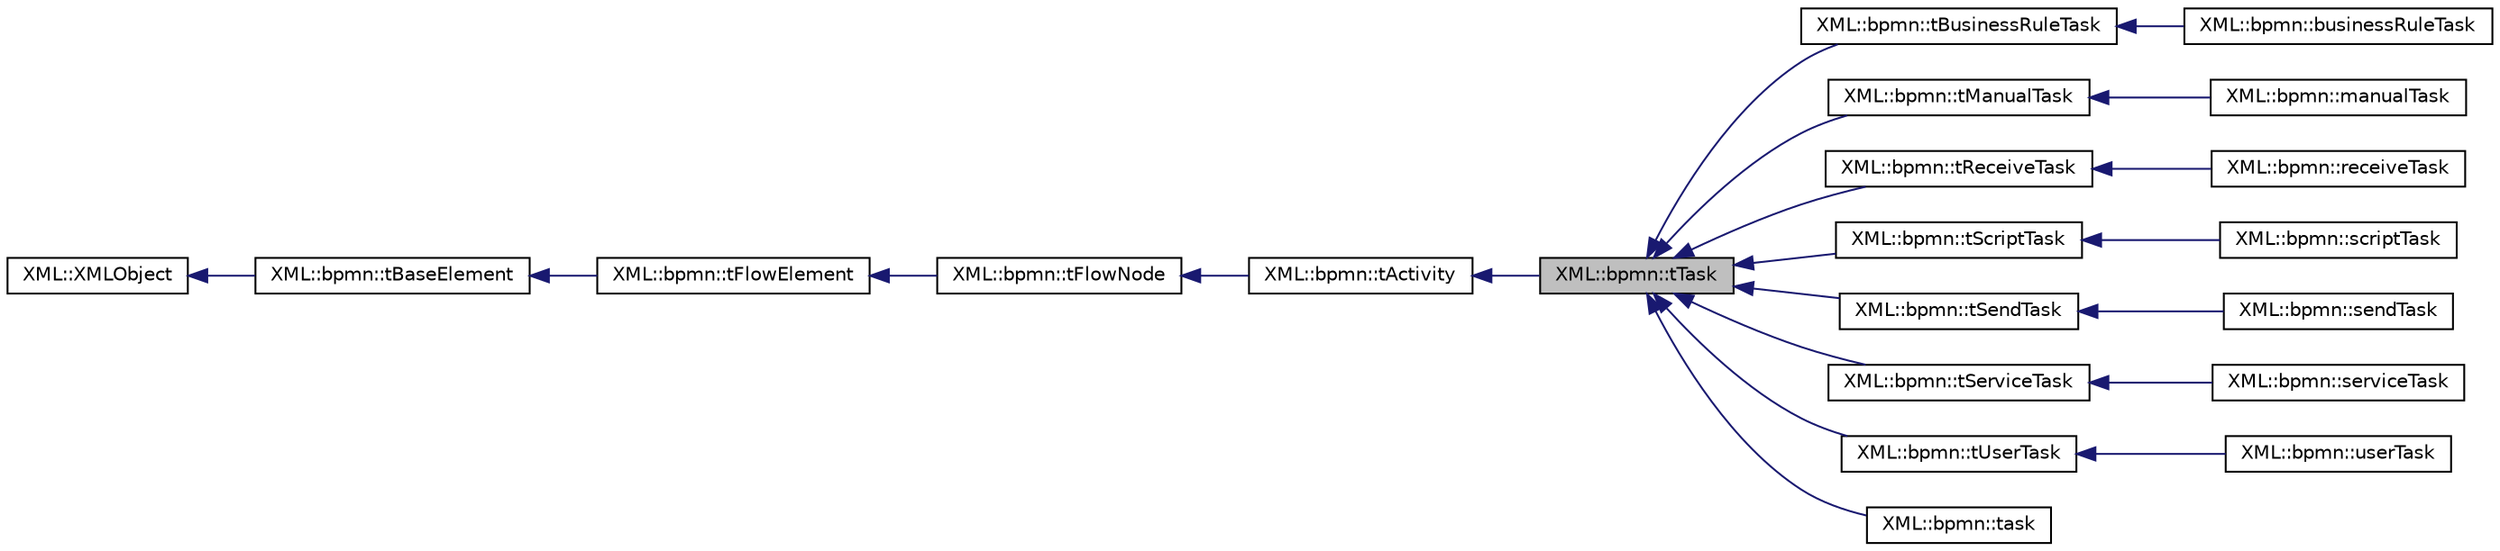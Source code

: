 digraph "XML::bpmn::tTask"
{
 // LATEX_PDF_SIZE
  edge [fontname="Helvetica",fontsize="10",labelfontname="Helvetica",labelfontsize="10"];
  node [fontname="Helvetica",fontsize="10",shape=record];
  rankdir="LR";
  Node1 [label="XML::bpmn::tTask",height=0.2,width=0.4,color="black", fillcolor="grey75", style="filled", fontcolor="black",tooltip=" "];
  Node2 -> Node1 [dir="back",color="midnightblue",fontsize="10",style="solid",fontname="Helvetica"];
  Node2 [label="XML::bpmn::tActivity",height=0.2,width=0.4,color="black", fillcolor="white", style="filled",URL="$classXML_1_1bpmn_1_1tActivity.html",tooltip=" "];
  Node3 -> Node2 [dir="back",color="midnightblue",fontsize="10",style="solid",fontname="Helvetica"];
  Node3 [label="XML::bpmn::tFlowNode",height=0.2,width=0.4,color="black", fillcolor="white", style="filled",URL="$classXML_1_1bpmn_1_1tFlowNode.html",tooltip=" "];
  Node4 -> Node3 [dir="back",color="midnightblue",fontsize="10",style="solid",fontname="Helvetica"];
  Node4 [label="XML::bpmn::tFlowElement",height=0.2,width=0.4,color="black", fillcolor="white", style="filled",URL="$classXML_1_1bpmn_1_1tFlowElement.html",tooltip=" "];
  Node5 -> Node4 [dir="back",color="midnightblue",fontsize="10",style="solid",fontname="Helvetica"];
  Node5 [label="XML::bpmn::tBaseElement",height=0.2,width=0.4,color="black", fillcolor="white", style="filled",URL="$classXML_1_1bpmn_1_1tBaseElement.html",tooltip=" "];
  Node6 -> Node5 [dir="back",color="midnightblue",fontsize="10",style="solid",fontname="Helvetica"];
  Node6 [label="XML::XMLObject",height=0.2,width=0.4,color="black", fillcolor="white", style="filled",URL="$classXML_1_1XMLObject.html",tooltip=" "];
  Node1 -> Node7 [dir="back",color="midnightblue",fontsize="10",style="solid",fontname="Helvetica"];
  Node7 [label="XML::bpmn::tBusinessRuleTask",height=0.2,width=0.4,color="black", fillcolor="white", style="filled",URL="$classXML_1_1bpmn_1_1tBusinessRuleTask.html",tooltip=" "];
  Node7 -> Node8 [dir="back",color="midnightblue",fontsize="10",style="solid",fontname="Helvetica"];
  Node8 [label="XML::bpmn::businessRuleTask",height=0.2,width=0.4,color="black", fillcolor="white", style="filled",URL="$classXML_1_1bpmn_1_1businessRuleTask.html",tooltip=" "];
  Node1 -> Node9 [dir="back",color="midnightblue",fontsize="10",style="solid",fontname="Helvetica"];
  Node9 [label="XML::bpmn::tManualTask",height=0.2,width=0.4,color="black", fillcolor="white", style="filled",URL="$classXML_1_1bpmn_1_1tManualTask.html",tooltip=" "];
  Node9 -> Node10 [dir="back",color="midnightblue",fontsize="10",style="solid",fontname="Helvetica"];
  Node10 [label="XML::bpmn::manualTask",height=0.2,width=0.4,color="black", fillcolor="white", style="filled",URL="$classXML_1_1bpmn_1_1manualTask.html",tooltip=" "];
  Node1 -> Node11 [dir="back",color="midnightblue",fontsize="10",style="solid",fontname="Helvetica"];
  Node11 [label="XML::bpmn::tReceiveTask",height=0.2,width=0.4,color="black", fillcolor="white", style="filled",URL="$classXML_1_1bpmn_1_1tReceiveTask.html",tooltip=" "];
  Node11 -> Node12 [dir="back",color="midnightblue",fontsize="10",style="solid",fontname="Helvetica"];
  Node12 [label="XML::bpmn::receiveTask",height=0.2,width=0.4,color="black", fillcolor="white", style="filled",URL="$classXML_1_1bpmn_1_1receiveTask.html",tooltip=" "];
  Node1 -> Node13 [dir="back",color="midnightblue",fontsize="10",style="solid",fontname="Helvetica"];
  Node13 [label="XML::bpmn::tScriptTask",height=0.2,width=0.4,color="black", fillcolor="white", style="filled",URL="$classXML_1_1bpmn_1_1tScriptTask.html",tooltip=" "];
  Node13 -> Node14 [dir="back",color="midnightblue",fontsize="10",style="solid",fontname="Helvetica"];
  Node14 [label="XML::bpmn::scriptTask",height=0.2,width=0.4,color="black", fillcolor="white", style="filled",URL="$classXML_1_1bpmn_1_1scriptTask.html",tooltip=" "];
  Node1 -> Node15 [dir="back",color="midnightblue",fontsize="10",style="solid",fontname="Helvetica"];
  Node15 [label="XML::bpmn::tSendTask",height=0.2,width=0.4,color="black", fillcolor="white", style="filled",URL="$classXML_1_1bpmn_1_1tSendTask.html",tooltip=" "];
  Node15 -> Node16 [dir="back",color="midnightblue",fontsize="10",style="solid",fontname="Helvetica"];
  Node16 [label="XML::bpmn::sendTask",height=0.2,width=0.4,color="black", fillcolor="white", style="filled",URL="$classXML_1_1bpmn_1_1sendTask.html",tooltip=" "];
  Node1 -> Node17 [dir="back",color="midnightblue",fontsize="10",style="solid",fontname="Helvetica"];
  Node17 [label="XML::bpmn::tServiceTask",height=0.2,width=0.4,color="black", fillcolor="white", style="filled",URL="$classXML_1_1bpmn_1_1tServiceTask.html",tooltip=" "];
  Node17 -> Node18 [dir="back",color="midnightblue",fontsize="10",style="solid",fontname="Helvetica"];
  Node18 [label="XML::bpmn::serviceTask",height=0.2,width=0.4,color="black", fillcolor="white", style="filled",URL="$classXML_1_1bpmn_1_1serviceTask.html",tooltip=" "];
  Node1 -> Node19 [dir="back",color="midnightblue",fontsize="10",style="solid",fontname="Helvetica"];
  Node19 [label="XML::bpmn::tUserTask",height=0.2,width=0.4,color="black", fillcolor="white", style="filled",URL="$classXML_1_1bpmn_1_1tUserTask.html",tooltip=" "];
  Node19 -> Node20 [dir="back",color="midnightblue",fontsize="10",style="solid",fontname="Helvetica"];
  Node20 [label="XML::bpmn::userTask",height=0.2,width=0.4,color="black", fillcolor="white", style="filled",URL="$classXML_1_1bpmn_1_1userTask.html",tooltip=" "];
  Node1 -> Node21 [dir="back",color="midnightblue",fontsize="10",style="solid",fontname="Helvetica"];
  Node21 [label="XML::bpmn::task",height=0.2,width=0.4,color="black", fillcolor="white", style="filled",URL="$classXML_1_1bpmn_1_1task.html",tooltip=" "];
}
